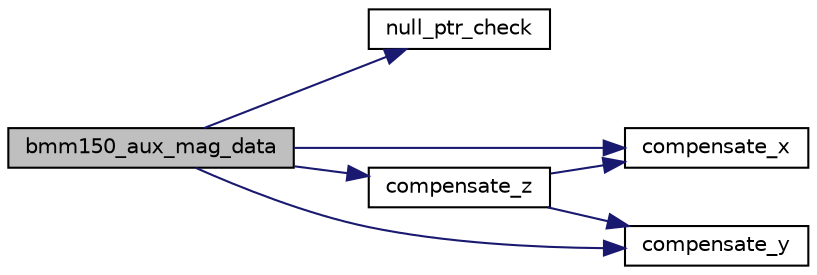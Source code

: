 digraph "bmm150_aux_mag_data"
{
  edge [fontname="Helvetica",fontsize="10",labelfontname="Helvetica",labelfontsize="10"];
  node [fontname="Helvetica",fontsize="10",shape=record];
  rankdir="LR";
  Node1 [label="bmm150_aux_mag_data",height=0.2,width=0.4,color="black", fillcolor="grey75", style="filled", fontcolor="black"];
  Node1 -> Node2 [color="midnightblue",fontsize="10",style="solid",fontname="Helvetica"];
  Node2 [label="null_ptr_check",height=0.2,width=0.4,color="black", fillcolor="white", style="filled",URL="$bmm150_8c.html#ab0bcb8de99dc3747e6249b8406c766dc",tooltip="This internal API is used to validate the device pointer for null conditions. "];
  Node1 -> Node3 [color="midnightblue",fontsize="10",style="solid",fontname="Helvetica"];
  Node3 [label="compensate_x",height=0.2,width=0.4,color="black", fillcolor="white", style="filled",URL="$bmm150_8c.html#a97392f7098a598cd4149dcf08091db0a",tooltip="This internal API is used to obtain the compensated magnetometer X axis data in float. "];
  Node1 -> Node4 [color="midnightblue",fontsize="10",style="solid",fontname="Helvetica"];
  Node4 [label="compensate_y",height=0.2,width=0.4,color="black", fillcolor="white", style="filled",URL="$bmm150_8c.html#ae7266bbdfb938c6a1e3013556a529b86",tooltip="This internal API is used to obtain the compensated magnetometer Y axis data in float. "];
  Node1 -> Node5 [color="midnightblue",fontsize="10",style="solid",fontname="Helvetica"];
  Node5 [label="compensate_z",height=0.2,width=0.4,color="black", fillcolor="white", style="filled",URL="$bmm150_8c.html#a9930bc4c2289f8199da765398d0ca303",tooltip="This internal API is used to obtain the compensated magnetometer Z axis data in float. "];
  Node5 -> Node3 [color="midnightblue",fontsize="10",style="solid",fontname="Helvetica"];
  Node5 -> Node4 [color="midnightblue",fontsize="10",style="solid",fontname="Helvetica"];
}
